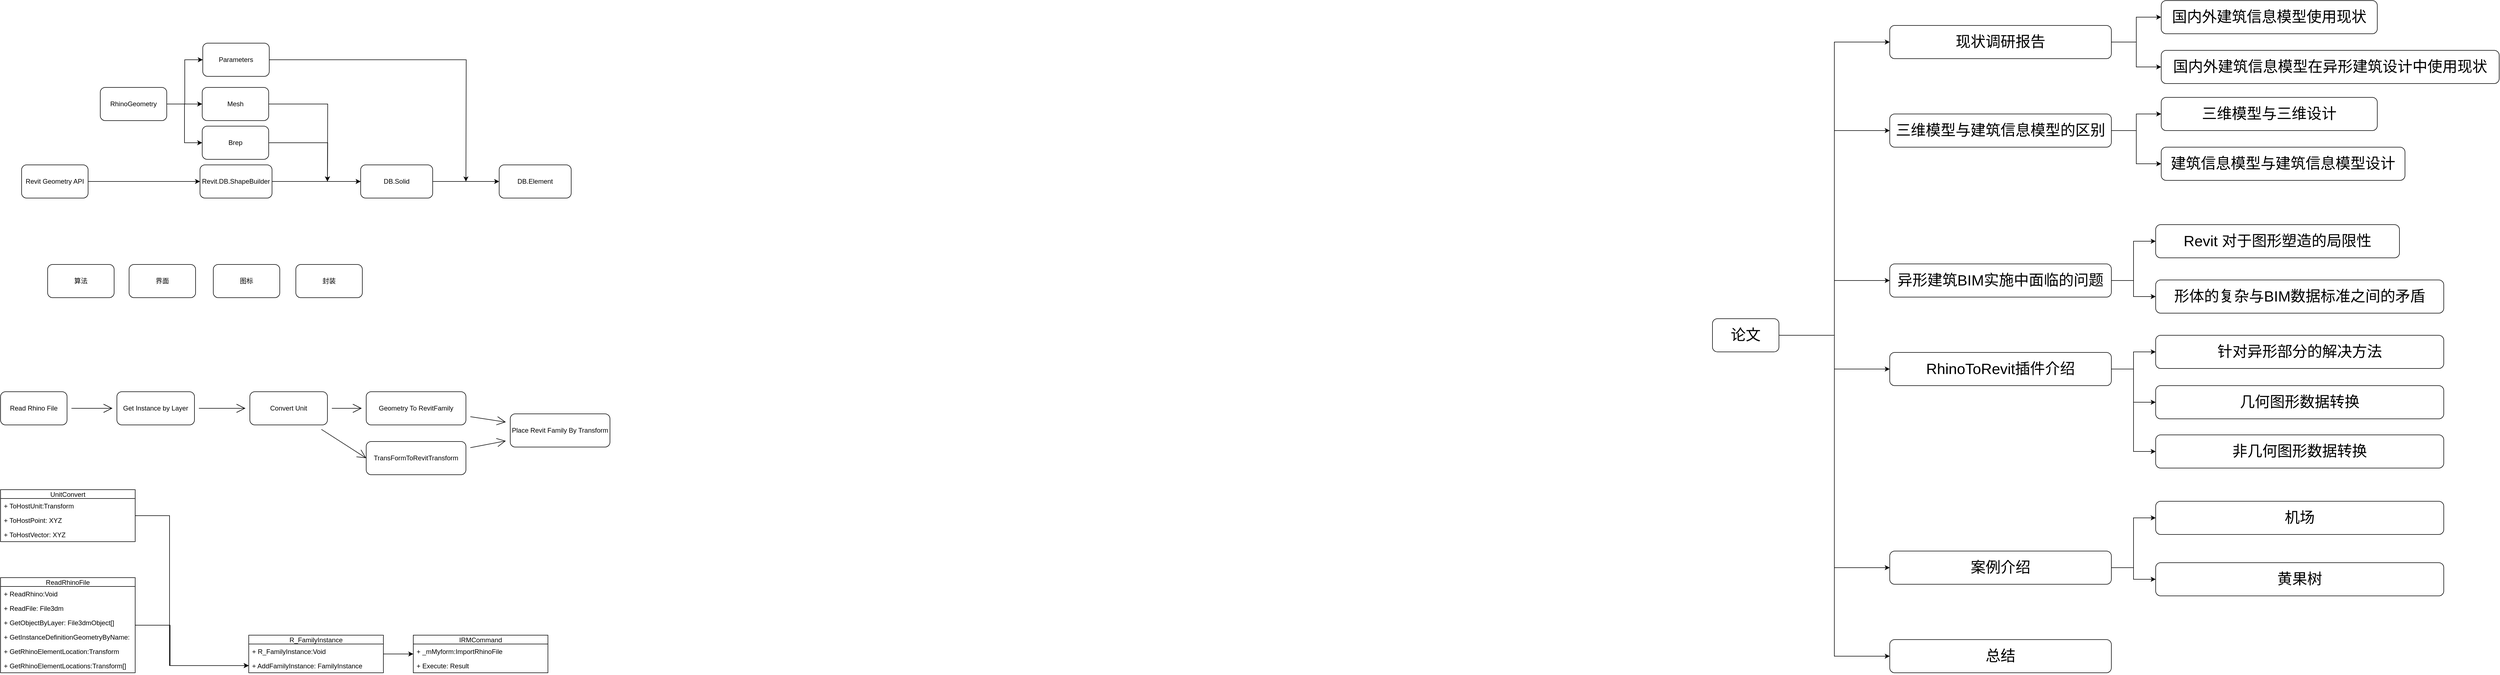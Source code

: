 <mxfile version="17.4.5" type="github">
  <diagram id="WkqkpthZm6sY3ciMsQY8" name="Page-1">
    <mxGraphModel dx="4463" dy="2509" grid="1" gridSize="10" guides="1" tooltips="0" connect="1" arrows="1" fold="1" page="0" pageScale="1" pageWidth="827" pageHeight="1169" math="0" shadow="0">
      <root>
        <mxCell id="0" />
        <mxCell id="1" parent="0" />
        <mxCell id="V5rBz6ozKF_ae6FL3Usa-3" style="edgeStyle=orthogonalEdgeStyle;rounded=0;orthogonalLoop=1;jettySize=auto;html=1;entryX=0;entryY=0.5;entryDx=0;entryDy=0;" parent="1" source="V5rBz6ozKF_ae6FL3Usa-1" target="V5rBz6ozKF_ae6FL3Usa-2" edge="1">
          <mxGeometry relative="1" as="geometry" />
        </mxCell>
        <mxCell id="V5rBz6ozKF_ae6FL3Usa-1" value="Revit Geometry API" style="rounded=1;whiteSpace=wrap;html=1;" parent="1" vertex="1">
          <mxGeometry x="-162" y="290" width="120" height="60" as="geometry" />
        </mxCell>
        <mxCell id="V5rBz6ozKF_ae6FL3Usa-11" style="edgeStyle=orthogonalEdgeStyle;rounded=0;orthogonalLoop=1;jettySize=auto;html=1;entryX=0;entryY=0.5;entryDx=0;entryDy=0;" parent="1" source="V5rBz6ozKF_ae6FL3Usa-2" target="V5rBz6ozKF_ae6FL3Usa-9" edge="1">
          <mxGeometry relative="1" as="geometry" />
        </mxCell>
        <mxCell id="V5rBz6ozKF_ae6FL3Usa-2" value="Revit.DB.ShapeBuilder" style="rounded=1;whiteSpace=wrap;html=1;" parent="1" vertex="1">
          <mxGeometry x="160" y="290" width="130" height="60" as="geometry" />
        </mxCell>
        <mxCell id="V5rBz6ozKF_ae6FL3Usa-6" style="edgeStyle=orthogonalEdgeStyle;rounded=0;orthogonalLoop=1;jettySize=auto;html=1;entryX=0;entryY=0.5;entryDx=0;entryDy=0;" parent="1" source="V5rBz6ozKF_ae6FL3Usa-4" target="V5rBz6ozKF_ae6FL3Usa-5" edge="1">
          <mxGeometry relative="1" as="geometry" />
        </mxCell>
        <mxCell id="V5rBz6ozKF_ae6FL3Usa-8" style="edgeStyle=orthogonalEdgeStyle;rounded=0;orthogonalLoop=1;jettySize=auto;html=1;entryX=0;entryY=0.5;entryDx=0;entryDy=0;" parent="1" source="V5rBz6ozKF_ae6FL3Usa-4" target="V5rBz6ozKF_ae6FL3Usa-7" edge="1">
          <mxGeometry relative="1" as="geometry" />
        </mxCell>
        <mxCell id="V5rBz6ozKF_ae6FL3Usa-15" style="edgeStyle=orthogonalEdgeStyle;rounded=0;orthogonalLoop=1;jettySize=auto;html=1;entryX=0;entryY=0.5;entryDx=0;entryDy=0;" parent="1" source="V5rBz6ozKF_ae6FL3Usa-4" target="V5rBz6ozKF_ae6FL3Usa-14" edge="1">
          <mxGeometry relative="1" as="geometry" />
        </mxCell>
        <mxCell id="V5rBz6ozKF_ae6FL3Usa-4" value="RhinoGeometry" style="rounded=1;whiteSpace=wrap;html=1;" parent="1" vertex="1">
          <mxGeometry x="-20" y="150" width="120" height="60" as="geometry" />
        </mxCell>
        <mxCell id="V5rBz6ozKF_ae6FL3Usa-13" style="edgeStyle=orthogonalEdgeStyle;rounded=0;orthogonalLoop=1;jettySize=auto;html=1;" parent="1" source="V5rBz6ozKF_ae6FL3Usa-5" edge="1">
          <mxGeometry relative="1" as="geometry">
            <mxPoint x="390" y="320" as="targetPoint" />
          </mxGeometry>
        </mxCell>
        <mxCell id="V5rBz6ozKF_ae6FL3Usa-5" value="Mesh" style="rounded=1;whiteSpace=wrap;html=1;" parent="1" vertex="1">
          <mxGeometry x="164" y="150" width="120" height="60" as="geometry" />
        </mxCell>
        <mxCell id="V5rBz6ozKF_ae6FL3Usa-12" style="edgeStyle=orthogonalEdgeStyle;rounded=0;orthogonalLoop=1;jettySize=auto;html=1;" parent="1" source="V5rBz6ozKF_ae6FL3Usa-7" edge="1">
          <mxGeometry relative="1" as="geometry">
            <mxPoint x="390" y="320" as="targetPoint" />
          </mxGeometry>
        </mxCell>
        <mxCell id="V5rBz6ozKF_ae6FL3Usa-7" value="Brep" style="rounded=1;whiteSpace=wrap;html=1;" parent="1" vertex="1">
          <mxGeometry x="164" y="220" width="120" height="60" as="geometry" />
        </mxCell>
        <mxCell id="V5rBz6ozKF_ae6FL3Usa-17" style="edgeStyle=orthogonalEdgeStyle;rounded=0;orthogonalLoop=1;jettySize=auto;html=1;" parent="1" source="V5rBz6ozKF_ae6FL3Usa-9" target="V5rBz6ozKF_ae6FL3Usa-16" edge="1">
          <mxGeometry relative="1" as="geometry" />
        </mxCell>
        <mxCell id="V5rBz6ozKF_ae6FL3Usa-9" value="DB.Solid" style="rounded=1;whiteSpace=wrap;html=1;" parent="1" vertex="1">
          <mxGeometry x="450" y="290" width="130" height="60" as="geometry" />
        </mxCell>
        <mxCell id="V5rBz6ozKF_ae6FL3Usa-18" style="edgeStyle=orthogonalEdgeStyle;rounded=0;orthogonalLoop=1;jettySize=auto;html=1;" parent="1" source="V5rBz6ozKF_ae6FL3Usa-14" edge="1">
          <mxGeometry relative="1" as="geometry">
            <mxPoint x="640" y="320" as="targetPoint" />
          </mxGeometry>
        </mxCell>
        <mxCell id="V5rBz6ozKF_ae6FL3Usa-14" value="Parameters" style="rounded=1;whiteSpace=wrap;html=1;" parent="1" vertex="1">
          <mxGeometry x="165" y="70" width="120" height="60" as="geometry" />
        </mxCell>
        <mxCell id="V5rBz6ozKF_ae6FL3Usa-16" value="DB.Element" style="rounded=1;whiteSpace=wrap;html=1;" parent="1" vertex="1">
          <mxGeometry x="700" y="290" width="130" height="60" as="geometry" />
        </mxCell>
        <mxCell id="cEZ5xaZiMLdMzWrRu-IB-3" style="edgeStyle=none;curved=1;rounded=0;orthogonalLoop=1;jettySize=auto;html=1;endArrow=open;startSize=14;endSize=14;sourcePerimeterSpacing=8;targetPerimeterSpacing=8;" parent="1" source="cEZ5xaZiMLdMzWrRu-IB-1" target="cEZ5xaZiMLdMzWrRu-IB-2" edge="1">
          <mxGeometry relative="1" as="geometry" />
        </mxCell>
        <mxCell id="cEZ5xaZiMLdMzWrRu-IB-1" value="Read Rhino File" style="rounded=1;whiteSpace=wrap;html=1;hachureGap=4;pointerEvents=0;" parent="1" vertex="1">
          <mxGeometry x="-200" y="700" width="120" height="60" as="geometry" />
        </mxCell>
        <mxCell id="cEZ5xaZiMLdMzWrRu-IB-5" style="edgeStyle=none;curved=1;rounded=0;orthogonalLoop=1;jettySize=auto;html=1;endArrow=open;startSize=14;endSize=14;sourcePerimeterSpacing=8;targetPerimeterSpacing=8;" parent="1" source="cEZ5xaZiMLdMzWrRu-IB-2" target="cEZ5xaZiMLdMzWrRu-IB-4" edge="1">
          <mxGeometry relative="1" as="geometry" />
        </mxCell>
        <mxCell id="cEZ5xaZiMLdMzWrRu-IB-2" value="Get Instance by Layer" style="rounded=1;whiteSpace=wrap;html=1;hachureGap=4;pointerEvents=0;" parent="1" vertex="1">
          <mxGeometry x="10" y="700" width="140" height="60" as="geometry" />
        </mxCell>
        <mxCell id="cEZ5xaZiMLdMzWrRu-IB-7" style="edgeStyle=none;curved=1;rounded=0;orthogonalLoop=1;jettySize=auto;html=1;endArrow=open;startSize=14;endSize=14;sourcePerimeterSpacing=8;targetPerimeterSpacing=8;" parent="1" source="cEZ5xaZiMLdMzWrRu-IB-4" target="cEZ5xaZiMLdMzWrRu-IB-6" edge="1">
          <mxGeometry relative="1" as="geometry" />
        </mxCell>
        <mxCell id="cEZ5xaZiMLdMzWrRu-IB-9" style="edgeStyle=none;curved=1;rounded=0;orthogonalLoop=1;jettySize=auto;html=1;entryX=0;entryY=0.5;entryDx=0;entryDy=0;endArrow=open;startSize=14;endSize=14;sourcePerimeterSpacing=8;targetPerimeterSpacing=8;" parent="1" source="cEZ5xaZiMLdMzWrRu-IB-4" target="cEZ5xaZiMLdMzWrRu-IB-8" edge="1">
          <mxGeometry relative="1" as="geometry" />
        </mxCell>
        <mxCell id="cEZ5xaZiMLdMzWrRu-IB-4" value="Convert Unit" style="rounded=1;whiteSpace=wrap;html=1;hachureGap=4;pointerEvents=0;" parent="1" vertex="1">
          <mxGeometry x="250" y="700" width="140" height="60" as="geometry" />
        </mxCell>
        <mxCell id="cEZ5xaZiMLdMzWrRu-IB-11" style="edgeStyle=none;curved=1;rounded=0;orthogonalLoop=1;jettySize=auto;html=1;endArrow=open;startSize=14;endSize=14;sourcePerimeterSpacing=8;targetPerimeterSpacing=8;" parent="1" source="cEZ5xaZiMLdMzWrRu-IB-6" target="cEZ5xaZiMLdMzWrRu-IB-10" edge="1">
          <mxGeometry relative="1" as="geometry" />
        </mxCell>
        <mxCell id="cEZ5xaZiMLdMzWrRu-IB-6" value="Geometry To RevitFamily" style="rounded=1;whiteSpace=wrap;html=1;hachureGap=4;pointerEvents=0;" parent="1" vertex="1">
          <mxGeometry x="460" y="700" width="180" height="60" as="geometry" />
        </mxCell>
        <mxCell id="cEZ5xaZiMLdMzWrRu-IB-12" style="edgeStyle=none;curved=1;rounded=0;orthogonalLoop=1;jettySize=auto;html=1;endArrow=open;startSize=14;endSize=14;sourcePerimeterSpacing=8;targetPerimeterSpacing=8;" parent="1" source="cEZ5xaZiMLdMzWrRu-IB-8" target="cEZ5xaZiMLdMzWrRu-IB-10" edge="1">
          <mxGeometry relative="1" as="geometry" />
        </mxCell>
        <mxCell id="cEZ5xaZiMLdMzWrRu-IB-8" value="TransFormToRevitTransform" style="rounded=1;whiteSpace=wrap;html=1;hachureGap=4;pointerEvents=0;" parent="1" vertex="1">
          <mxGeometry x="460" y="790" width="180" height="60" as="geometry" />
        </mxCell>
        <mxCell id="cEZ5xaZiMLdMzWrRu-IB-10" value="Place Revit Family By Transform" style="rounded=1;whiteSpace=wrap;html=1;hachureGap=4;pointerEvents=0;" parent="1" vertex="1">
          <mxGeometry x="720" y="740" width="180" height="60" as="geometry" />
        </mxCell>
        <mxCell id="k1TiQyXpwL7IkzKvXzOS-1" value="算法" style="rounded=1;whiteSpace=wrap;html=1;" parent="1" vertex="1">
          <mxGeometry x="-115" y="470" width="120" height="60" as="geometry" />
        </mxCell>
        <mxCell id="k1TiQyXpwL7IkzKvXzOS-2" value="界面" style="rounded=1;whiteSpace=wrap;html=1;" parent="1" vertex="1">
          <mxGeometry x="32" y="470" width="120" height="60" as="geometry" />
        </mxCell>
        <mxCell id="k1TiQyXpwL7IkzKvXzOS-3" value="图标" style="rounded=1;whiteSpace=wrap;html=1;" parent="1" vertex="1">
          <mxGeometry x="184" y="470" width="120" height="60" as="geometry" />
        </mxCell>
        <mxCell id="k1TiQyXpwL7IkzKvXzOS-4" value="封装" style="rounded=1;whiteSpace=wrap;html=1;" parent="1" vertex="1">
          <mxGeometry x="333" y="470" width="120" height="60" as="geometry" />
        </mxCell>
        <mxCell id="k1TiQyXpwL7IkzKvXzOS-28" style="edgeStyle=orthogonalEdgeStyle;rounded=0;orthogonalLoop=1;jettySize=auto;html=1;" parent="1" source="k1TiQyXpwL7IkzKvXzOS-5" target="k1TiQyXpwL7IkzKvXzOS-15" edge="1">
          <mxGeometry relative="1" as="geometry">
            <Array as="points">
              <mxPoint x="106" y="1122" />
              <mxPoint x="106" y="1195" />
            </Array>
          </mxGeometry>
        </mxCell>
        <mxCell id="k1TiQyXpwL7IkzKvXzOS-5" value="ReadRhinoFile" style="swimlane;fontStyle=0;childLayout=stackLayout;horizontal=1;startSize=16;fillColor=none;horizontalStack=0;resizeParent=1;resizeParentMax=0;resizeLast=0;collapsible=1;marginBottom=0;" parent="1" vertex="1">
          <mxGeometry x="-200" y="1036" width="243" height="172" as="geometry">
            <mxRectangle x="-200" y="893" width="87" height="18" as="alternateBounds" />
          </mxGeometry>
        </mxCell>
        <mxCell id="k1TiQyXpwL7IkzKvXzOS-6" value="+ ReadRhino:Void" style="text;strokeColor=none;fillColor=none;align=left;verticalAlign=top;spacingLeft=4;spacingRight=4;overflow=hidden;rotatable=0;points=[[0,0.5],[1,0.5]];portConstraint=eastwest;" parent="k1TiQyXpwL7IkzKvXzOS-5" vertex="1">
          <mxGeometry y="16" width="243" height="26" as="geometry" />
        </mxCell>
        <mxCell id="k1TiQyXpwL7IkzKvXzOS-7" value="+ ReadFile: File3dm" style="text;strokeColor=none;fillColor=none;align=left;verticalAlign=top;spacingLeft=4;spacingRight=4;overflow=hidden;rotatable=0;points=[[0,0.5],[1,0.5]];portConstraint=eastwest;" parent="k1TiQyXpwL7IkzKvXzOS-5" vertex="1">
          <mxGeometry y="42" width="243" height="26" as="geometry" />
        </mxCell>
        <mxCell id="k1TiQyXpwL7IkzKvXzOS-8" value="+ GetObjectByLayer: File3dmObject[]" style="text;strokeColor=none;fillColor=none;align=left;verticalAlign=top;spacingLeft=4;spacingRight=4;overflow=hidden;rotatable=0;points=[[0,0.5],[1,0.5]];portConstraint=eastwest;" parent="k1TiQyXpwL7IkzKvXzOS-5" vertex="1">
          <mxGeometry y="68" width="243" height="26" as="geometry" />
        </mxCell>
        <mxCell id="k1TiQyXpwL7IkzKvXzOS-9" value="+ GetInstanceDefinitionGeometryByName:" style="text;strokeColor=none;fillColor=none;align=left;verticalAlign=top;spacingLeft=4;spacingRight=4;overflow=hidden;rotatable=0;points=[[0,0.5],[1,0.5]];portConstraint=eastwest;" parent="k1TiQyXpwL7IkzKvXzOS-5" vertex="1">
          <mxGeometry y="94" width="243" height="26" as="geometry" />
        </mxCell>
        <mxCell id="k1TiQyXpwL7IkzKvXzOS-11" value="+ GetRhinoElementLocation:Transform" style="text;strokeColor=none;fillColor=none;align=left;verticalAlign=top;spacingLeft=4;spacingRight=4;overflow=hidden;rotatable=0;points=[[0,0.5],[1,0.5]];portConstraint=eastwest;" parent="k1TiQyXpwL7IkzKvXzOS-5" vertex="1">
          <mxGeometry y="120" width="243" height="26" as="geometry" />
        </mxCell>
        <mxCell id="k1TiQyXpwL7IkzKvXzOS-12" value="+ GetRhinoElementLocations:Transform[]" style="text;strokeColor=none;fillColor=none;align=left;verticalAlign=top;spacingLeft=4;spacingRight=4;overflow=hidden;rotatable=0;points=[[0,0.5],[1,0.5]];portConstraint=eastwest;" parent="k1TiQyXpwL7IkzKvXzOS-5" vertex="1">
          <mxGeometry y="146" width="243" height="26" as="geometry" />
        </mxCell>
        <mxCell id="k1TiQyXpwL7IkzKvXzOS-32" style="edgeStyle=orthogonalEdgeStyle;rounded=0;orthogonalLoop=1;jettySize=auto;html=1;" parent="1" source="k1TiQyXpwL7IkzKvXzOS-13" target="k1TiQyXpwL7IkzKvXzOS-29" edge="1">
          <mxGeometry relative="1" as="geometry" />
        </mxCell>
        <mxCell id="k1TiQyXpwL7IkzKvXzOS-13" value="R_FamilyInstance" style="swimlane;fontStyle=0;childLayout=stackLayout;horizontal=1;startSize=16;fillColor=none;horizontalStack=0;resizeParent=1;resizeParentMax=0;resizeLast=0;collapsible=1;marginBottom=0;" parent="1" vertex="1">
          <mxGeometry x="248" y="1140" width="243" height="68" as="geometry">
            <mxRectangle x="-200" y="893" width="87" height="18" as="alternateBounds" />
          </mxGeometry>
        </mxCell>
        <mxCell id="k1TiQyXpwL7IkzKvXzOS-14" value="+ R_FamilyInstance:Void" style="text;strokeColor=none;fillColor=none;align=left;verticalAlign=top;spacingLeft=4;spacingRight=4;overflow=hidden;rotatable=0;points=[[0,0.5],[1,0.5]];portConstraint=eastwest;" parent="k1TiQyXpwL7IkzKvXzOS-13" vertex="1">
          <mxGeometry y="16" width="243" height="26" as="geometry" />
        </mxCell>
        <mxCell id="k1TiQyXpwL7IkzKvXzOS-15" value="+ AddFamilyInstance: FamilyInstance" style="text;strokeColor=none;fillColor=none;align=left;verticalAlign=top;spacingLeft=4;spacingRight=4;overflow=hidden;rotatable=0;points=[[0,0.5],[1,0.5]];portConstraint=eastwest;" parent="k1TiQyXpwL7IkzKvXzOS-13" vertex="1">
          <mxGeometry y="42" width="243" height="26" as="geometry" />
        </mxCell>
        <mxCell id="k1TiQyXpwL7IkzKvXzOS-27" style="edgeStyle=orthogonalEdgeStyle;rounded=0;orthogonalLoop=1;jettySize=auto;html=1;entryX=0;entryY=0.5;entryDx=0;entryDy=0;" parent="1" source="k1TiQyXpwL7IkzKvXzOS-23" target="k1TiQyXpwL7IkzKvXzOS-15" edge="1">
          <mxGeometry relative="1" as="geometry">
            <Array as="points">
              <mxPoint x="105" y="924" />
              <mxPoint x="105" y="1195" />
            </Array>
          </mxGeometry>
        </mxCell>
        <mxCell id="k1TiQyXpwL7IkzKvXzOS-23" value="UnitConvert" style="swimlane;fontStyle=0;childLayout=stackLayout;horizontal=1;startSize=16;fillColor=none;horizontalStack=0;resizeParent=1;resizeParentMax=0;resizeLast=0;collapsible=1;marginBottom=0;" parent="1" vertex="1">
          <mxGeometry x="-200" y="877" width="243" height="94" as="geometry">
            <mxRectangle x="-200" y="893" width="87" height="18" as="alternateBounds" />
          </mxGeometry>
        </mxCell>
        <mxCell id="k1TiQyXpwL7IkzKvXzOS-24" value="+ ToHostUnit:Transform" style="text;strokeColor=none;fillColor=none;align=left;verticalAlign=top;spacingLeft=4;spacingRight=4;overflow=hidden;rotatable=0;points=[[0,0.5],[1,0.5]];portConstraint=eastwest;" parent="k1TiQyXpwL7IkzKvXzOS-23" vertex="1">
          <mxGeometry y="16" width="243" height="26" as="geometry" />
        </mxCell>
        <mxCell id="k1TiQyXpwL7IkzKvXzOS-25" value="+ ToHostPoint: XYZ" style="text;strokeColor=none;fillColor=none;align=left;verticalAlign=top;spacingLeft=4;spacingRight=4;overflow=hidden;rotatable=0;points=[[0,0.5],[1,0.5]];portConstraint=eastwest;" parent="k1TiQyXpwL7IkzKvXzOS-23" vertex="1">
          <mxGeometry y="42" width="243" height="26" as="geometry" />
        </mxCell>
        <mxCell id="k1TiQyXpwL7IkzKvXzOS-26" value="+ ToHostVector: XYZ" style="text;strokeColor=none;fillColor=none;align=left;verticalAlign=top;spacingLeft=4;spacingRight=4;overflow=hidden;rotatable=0;points=[[0,0.5],[1,0.5]];portConstraint=eastwest;" parent="k1TiQyXpwL7IkzKvXzOS-23" vertex="1">
          <mxGeometry y="68" width="243" height="26" as="geometry" />
        </mxCell>
        <mxCell id="k1TiQyXpwL7IkzKvXzOS-29" value="IRMCommand" style="swimlane;fontStyle=0;childLayout=stackLayout;horizontal=1;startSize=16;fillColor=none;horizontalStack=0;resizeParent=1;resizeParentMax=0;resizeLast=0;collapsible=1;marginBottom=0;" parent="1" vertex="1">
          <mxGeometry x="545" y="1140" width="243" height="68" as="geometry">
            <mxRectangle x="-200" y="893" width="87" height="18" as="alternateBounds" />
          </mxGeometry>
        </mxCell>
        <mxCell id="k1TiQyXpwL7IkzKvXzOS-30" value="+ _mMyform:ImportRhinoFile" style="text;strokeColor=none;fillColor=none;align=left;verticalAlign=top;spacingLeft=4;spacingRight=4;overflow=hidden;rotatable=0;points=[[0,0.5],[1,0.5]];portConstraint=eastwest;" parent="k1TiQyXpwL7IkzKvXzOS-29" vertex="1">
          <mxGeometry y="16" width="243" height="26" as="geometry" />
        </mxCell>
        <mxCell id="k1TiQyXpwL7IkzKvXzOS-31" value="+ Execute: Result" style="text;strokeColor=none;fillColor=none;align=left;verticalAlign=top;spacingLeft=4;spacingRight=4;overflow=hidden;rotatable=0;points=[[0,0.5],[1,0.5]];portConstraint=eastwest;" parent="k1TiQyXpwL7IkzKvXzOS-29" vertex="1">
          <mxGeometry y="42" width="243" height="26" as="geometry" />
        </mxCell>
        <mxCell id="CCIw289suXSukPpwCg0--3" style="edgeStyle=orthogonalEdgeStyle;rounded=0;orthogonalLoop=1;jettySize=auto;html=1;entryX=0;entryY=0.5;entryDx=0;entryDy=0;fontSize=27;" parent="1" source="CCIw289suXSukPpwCg0--1" target="CCIw289suXSukPpwCg0--2" edge="1">
          <mxGeometry relative="1" as="geometry" />
        </mxCell>
        <mxCell id="CCIw289suXSukPpwCg0--7" style="edgeStyle=orthogonalEdgeStyle;rounded=0;orthogonalLoop=1;jettySize=auto;html=1;entryX=0;entryY=0.5;entryDx=0;entryDy=0;fontSize=27;" parent="1" source="CCIw289suXSukPpwCg0--1" target="CCIw289suXSukPpwCg0--6" edge="1">
          <mxGeometry relative="1" as="geometry" />
        </mxCell>
        <mxCell id="CCIw289suXSukPpwCg0--9" style="edgeStyle=orthogonalEdgeStyle;rounded=0;orthogonalLoop=1;jettySize=auto;html=1;entryX=0;entryY=0.5;entryDx=0;entryDy=0;fontSize=27;" parent="1" source="CCIw289suXSukPpwCg0--1" target="CCIw289suXSukPpwCg0--8" edge="1">
          <mxGeometry relative="1" as="geometry" />
        </mxCell>
        <mxCell id="CCIw289suXSukPpwCg0--10" style="edgeStyle=orthogonalEdgeStyle;rounded=0;orthogonalLoop=1;jettySize=auto;html=1;entryX=0;entryY=0.5;entryDx=0;entryDy=0;fontSize=27;" parent="1" source="CCIw289suXSukPpwCg0--1" target="CCIw289suXSukPpwCg0--4" edge="1">
          <mxGeometry relative="1" as="geometry" />
        </mxCell>
        <mxCell id="CCIw289suXSukPpwCg0--12" style="edgeStyle=orthogonalEdgeStyle;rounded=0;orthogonalLoop=1;jettySize=auto;html=1;entryX=0;entryY=0.5;entryDx=0;entryDy=0;fontSize=27;" parent="1" source="CCIw289suXSukPpwCg0--1" target="CCIw289suXSukPpwCg0--11" edge="1">
          <mxGeometry relative="1" as="geometry" />
        </mxCell>
        <mxCell id="CCIw289suXSukPpwCg0--14" style="edgeStyle=orthogonalEdgeStyle;rounded=0;orthogonalLoop=1;jettySize=auto;html=1;entryX=0;entryY=0.5;entryDx=0;entryDy=0;fontSize=27;" parent="1" source="CCIw289suXSukPpwCg0--1" target="CCIw289suXSukPpwCg0--13" edge="1">
          <mxGeometry relative="1" as="geometry" />
        </mxCell>
        <mxCell id="CCIw289suXSukPpwCg0--1" value="&lt;font style=&quot;font-size: 27px&quot;&gt;论文&lt;/font&gt;" style="rounded=1;whiteSpace=wrap;html=1;" parent="1" vertex="1">
          <mxGeometry x="2890" y="568" width="120" height="60" as="geometry" />
        </mxCell>
        <mxCell id="CCIw289suXSukPpwCg0--17" style="edgeStyle=orthogonalEdgeStyle;rounded=0;orthogonalLoop=1;jettySize=auto;html=1;entryX=0;entryY=0.5;entryDx=0;entryDy=0;fontSize=27;" parent="1" source="CCIw289suXSukPpwCg0--2" target="CCIw289suXSukPpwCg0--15" edge="1">
          <mxGeometry relative="1" as="geometry" />
        </mxCell>
        <mxCell id="CCIw289suXSukPpwCg0--18" style="edgeStyle=orthogonalEdgeStyle;rounded=0;orthogonalLoop=1;jettySize=auto;html=1;entryX=0;entryY=0.5;entryDx=0;entryDy=0;fontSize=27;" parent="1" source="CCIw289suXSukPpwCg0--2" target="CCIw289suXSukPpwCg0--16" edge="1">
          <mxGeometry relative="1" as="geometry" />
        </mxCell>
        <mxCell id="CCIw289suXSukPpwCg0--2" value="&lt;font style=&quot;font-size: 27px&quot;&gt;现状调研报告&lt;/font&gt;" style="rounded=1;whiteSpace=wrap;html=1;" parent="1" vertex="1">
          <mxGeometry x="3210" y="38" width="400" height="60" as="geometry" />
        </mxCell>
        <mxCell id="CCIw289suXSukPpwCg0--22" style="edgeStyle=orthogonalEdgeStyle;rounded=0;orthogonalLoop=1;jettySize=auto;html=1;fontSize=27;" parent="1" source="CCIw289suXSukPpwCg0--4" target="CCIw289suXSukPpwCg0--20" edge="1">
          <mxGeometry relative="1" as="geometry" />
        </mxCell>
        <mxCell id="CCIw289suXSukPpwCg0--23" style="edgeStyle=orthogonalEdgeStyle;rounded=0;orthogonalLoop=1;jettySize=auto;html=1;fontSize=27;" parent="1" source="CCIw289suXSukPpwCg0--4" target="CCIw289suXSukPpwCg0--21" edge="1">
          <mxGeometry relative="1" as="geometry" />
        </mxCell>
        <mxCell id="CCIw289suXSukPpwCg0--4" value="&lt;font style=&quot;font-size: 27px&quot;&gt;三维模型与建筑信息模型的区别&lt;/font&gt;" style="rounded=1;whiteSpace=wrap;html=1;" parent="1" vertex="1">
          <mxGeometry x="3210" y="198" width="400" height="60" as="geometry" />
        </mxCell>
        <mxCell id="CCIw289suXSukPpwCg0--26" style="edgeStyle=orthogonalEdgeStyle;rounded=0;orthogonalLoop=1;jettySize=auto;html=1;fontSize=27;" parent="1" source="CCIw289suXSukPpwCg0--6" target="CCIw289suXSukPpwCg0--25" edge="1">
          <mxGeometry relative="1" as="geometry" />
        </mxCell>
        <mxCell id="CCIw289suXSukPpwCg0--27" style="edgeStyle=orthogonalEdgeStyle;rounded=0;orthogonalLoop=1;jettySize=auto;html=1;entryX=0;entryY=0.5;entryDx=0;entryDy=0;fontSize=27;" parent="1" source="CCIw289suXSukPpwCg0--6" target="CCIw289suXSukPpwCg0--24" edge="1">
          <mxGeometry relative="1" as="geometry" />
        </mxCell>
        <mxCell id="CCIw289suXSukPpwCg0--6" value="&lt;font style=&quot;font-size: 27px&quot;&gt;异形建筑BIM实施中面临的问题&lt;/font&gt;" style="rounded=1;whiteSpace=wrap;html=1;" parent="1" vertex="1">
          <mxGeometry x="3210" y="469" width="400" height="60" as="geometry" />
        </mxCell>
        <mxCell id="CCIw289suXSukPpwCg0--29" style="edgeStyle=orthogonalEdgeStyle;rounded=0;orthogonalLoop=1;jettySize=auto;html=1;entryX=0;entryY=0.5;entryDx=0;entryDy=0;fontSize=27;" parent="1" source="CCIw289suXSukPpwCg0--8" target="CCIw289suXSukPpwCg0--28" edge="1">
          <mxGeometry relative="1" as="geometry" />
        </mxCell>
        <mxCell id="CCIw289suXSukPpwCg0--31" style="edgeStyle=orthogonalEdgeStyle;rounded=0;orthogonalLoop=1;jettySize=auto;html=1;fontSize=27;" parent="1" source="CCIw289suXSukPpwCg0--8" target="CCIw289suXSukPpwCg0--30" edge="1">
          <mxGeometry relative="1" as="geometry" />
        </mxCell>
        <mxCell id="CCIw289suXSukPpwCg0--33" style="edgeStyle=orthogonalEdgeStyle;rounded=0;orthogonalLoop=1;jettySize=auto;html=1;entryX=0;entryY=0.5;entryDx=0;entryDy=0;fontSize=27;" parent="1" source="CCIw289suXSukPpwCg0--8" target="CCIw289suXSukPpwCg0--32" edge="1">
          <mxGeometry relative="1" as="geometry" />
        </mxCell>
        <mxCell id="CCIw289suXSukPpwCg0--8" value="&lt;span style=&quot;font-size: 27px&quot;&gt;RhinoToRevit插件介绍&lt;/span&gt;" style="rounded=1;whiteSpace=wrap;html=1;" parent="1" vertex="1">
          <mxGeometry x="3210" y="629" width="400" height="60" as="geometry" />
        </mxCell>
        <mxCell id="CCIw289suXSukPpwCg0--35" style="edgeStyle=orthogonalEdgeStyle;rounded=0;orthogonalLoop=1;jettySize=auto;html=1;entryX=0;entryY=0.5;entryDx=0;entryDy=0;fontSize=27;" parent="1" source="CCIw289suXSukPpwCg0--11" target="CCIw289suXSukPpwCg0--34" edge="1">
          <mxGeometry relative="1" as="geometry" />
        </mxCell>
        <mxCell id="CCIw289suXSukPpwCg0--37" style="edgeStyle=orthogonalEdgeStyle;rounded=0;orthogonalLoop=1;jettySize=auto;html=1;fontSize=27;" parent="1" source="CCIw289suXSukPpwCg0--11" target="CCIw289suXSukPpwCg0--36" edge="1">
          <mxGeometry relative="1" as="geometry" />
        </mxCell>
        <mxCell id="CCIw289suXSukPpwCg0--11" value="&lt;span style=&quot;font-size: 27px&quot;&gt;案例介绍&lt;/span&gt;" style="rounded=1;whiteSpace=wrap;html=1;" parent="1" vertex="1">
          <mxGeometry x="3210" y="988" width="400" height="60" as="geometry" />
        </mxCell>
        <mxCell id="CCIw289suXSukPpwCg0--13" value="&lt;span style=&quot;font-size: 27px&quot;&gt;总结&lt;/span&gt;" style="rounded=1;whiteSpace=wrap;html=1;" parent="1" vertex="1">
          <mxGeometry x="3210" y="1148" width="400" height="60" as="geometry" />
        </mxCell>
        <mxCell id="CCIw289suXSukPpwCg0--15" value="&lt;span style=&quot;font-size: 27px&quot;&gt;国内外建筑信息模型使用现状&lt;/span&gt;" style="rounded=1;whiteSpace=wrap;html=1;" parent="1" vertex="1">
          <mxGeometry x="3700" y="-7" width="390" height="60" as="geometry" />
        </mxCell>
        <mxCell id="CCIw289suXSukPpwCg0--16" value="&lt;span style=&quot;font-size: 27px&quot;&gt;国内外建筑信息模型在异形建筑设计中使用现状&lt;/span&gt;" style="rounded=1;whiteSpace=wrap;html=1;" parent="1" vertex="1">
          <mxGeometry x="3700" y="83" width="610" height="60" as="geometry" />
        </mxCell>
        <mxCell id="CCIw289suXSukPpwCg0--20" value="&lt;span style=&quot;font-size: 27px&quot;&gt;三维模型与三维设计&lt;/span&gt;" style="rounded=1;whiteSpace=wrap;html=1;" parent="1" vertex="1">
          <mxGeometry x="3700" y="168" width="390" height="60" as="geometry" />
        </mxCell>
        <mxCell id="CCIw289suXSukPpwCg0--21" value="&lt;span style=&quot;font-size: 27px&quot;&gt;建筑信息模型与建筑信息模型设计&lt;/span&gt;" style="rounded=1;whiteSpace=wrap;html=1;" parent="1" vertex="1">
          <mxGeometry x="3700" y="258" width="440" height="60" as="geometry" />
        </mxCell>
        <mxCell id="CCIw289suXSukPpwCg0--24" value="&lt;span style=&quot;font-size: 27px&quot;&gt;Revit 对于图形塑造的局限性&lt;/span&gt;" style="rounded=1;whiteSpace=wrap;html=1;" parent="1" vertex="1">
          <mxGeometry x="3690" y="398" width="440" height="60" as="geometry" />
        </mxCell>
        <mxCell id="CCIw289suXSukPpwCg0--25" value="&lt;span style=&quot;font-size: 27px&quot;&gt;形体的复杂与BIM数据标准之间的矛盾&lt;/span&gt;" style="rounded=1;whiteSpace=wrap;html=1;" parent="1" vertex="1">
          <mxGeometry x="3690" y="498" width="520" height="60" as="geometry" />
        </mxCell>
        <mxCell id="CCIw289suXSukPpwCg0--28" value="&lt;span style=&quot;font-size: 27px&quot;&gt;针对异形部分的解决方法&lt;/span&gt;" style="rounded=1;whiteSpace=wrap;html=1;" parent="1" vertex="1">
          <mxGeometry x="3690" y="598" width="520" height="60" as="geometry" />
        </mxCell>
        <mxCell id="CCIw289suXSukPpwCg0--30" value="&lt;span style=&quot;font-size: 27px&quot;&gt;几何图形数据转换&lt;/span&gt;" style="rounded=1;whiteSpace=wrap;html=1;" parent="1" vertex="1">
          <mxGeometry x="3690" y="689" width="520" height="60" as="geometry" />
        </mxCell>
        <mxCell id="CCIw289suXSukPpwCg0--32" value="&lt;span style=&quot;font-size: 27px&quot;&gt;非几何图形数据转换&lt;/span&gt;" style="rounded=1;whiteSpace=wrap;html=1;" parent="1" vertex="1">
          <mxGeometry x="3690" y="778" width="520" height="60" as="geometry" />
        </mxCell>
        <mxCell id="CCIw289suXSukPpwCg0--34" value="&lt;span style=&quot;font-size: 27px&quot;&gt;机场&lt;/span&gt;" style="rounded=1;whiteSpace=wrap;html=1;" parent="1" vertex="1">
          <mxGeometry x="3690" y="898" width="520" height="60" as="geometry" />
        </mxCell>
        <mxCell id="CCIw289suXSukPpwCg0--36" value="&lt;span style=&quot;font-size: 27px&quot;&gt;黄果树&lt;/span&gt;" style="rounded=1;whiteSpace=wrap;html=1;" parent="1" vertex="1">
          <mxGeometry x="3690" y="1009" width="520" height="60" as="geometry" />
        </mxCell>
      </root>
    </mxGraphModel>
  </diagram>
</mxfile>
